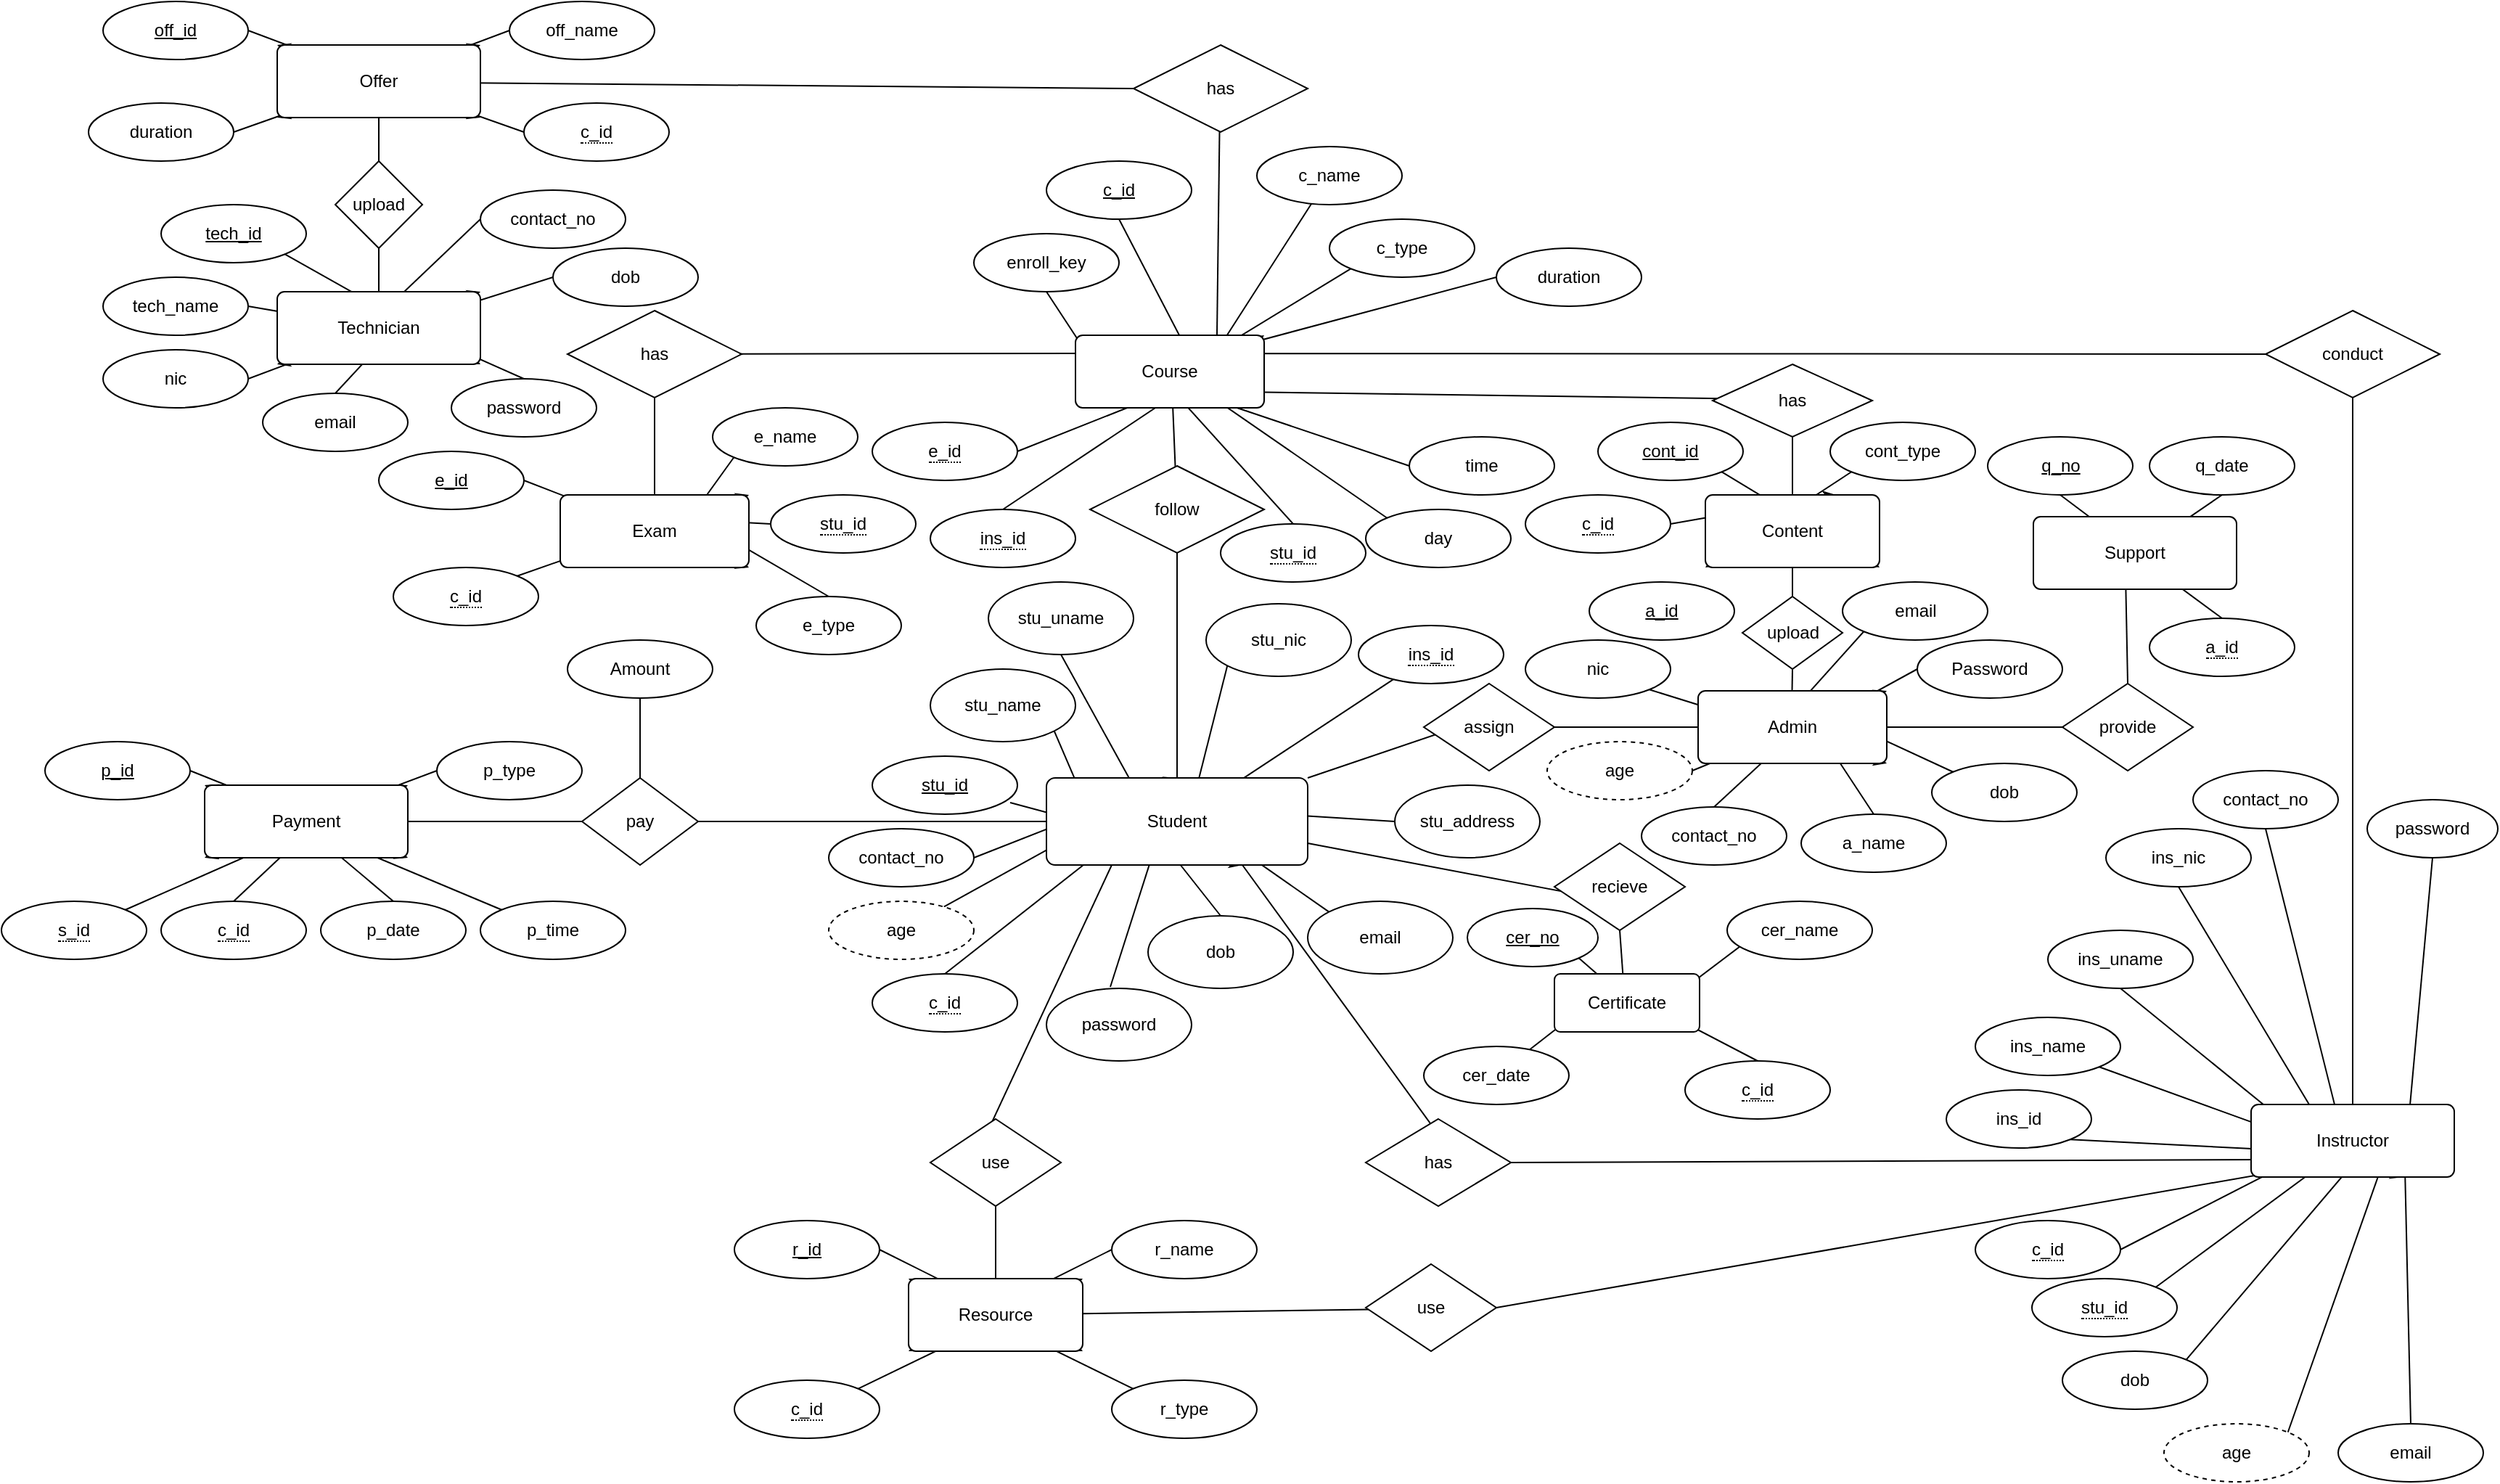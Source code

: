 <mxfile version="17.4.6" type="device" pages="2"><diagram id="CfIaKXA9S_jW4tJXnNAP" name="Page-1"><mxGraphModel dx="1899" dy="2059" grid="1" gridSize="10" guides="1" tooltips="1" connect="1" arrows="1" fold="1" page="1" pageScale="1" pageWidth="1169" pageHeight="1654" math="0" shadow="0"><root><mxCell id="0"/><mxCell id="1" parent="0"/><mxCell id="CqJbZ8li16Th4OMC9TUu-71" style="edgeStyle=none;rounded=0;orthogonalLoop=1;jettySize=auto;html=1;entryX=1;entryY=0.5;entryDx=0;entryDy=0;" edge="1" parent="1" source="CqJbZ8li16Th4OMC9TUu-31" target="CqJbZ8li16Th4OMC9TUu-69"><mxGeometry relative="1" as="geometry"/></mxCell><mxCell id="io3PWv8rEqqKywOy6b5S-3" style="edgeStyle=none;rounded=0;orthogonalLoop=1;jettySize=auto;html=1;exitX=0.5;exitY=0;exitDx=0;exitDy=0;entryX=0.5;entryY=0;entryDx=0;entryDy=0;" edge="1" parent="1" source="io3PWv8rEqqKywOy6b5S-2" target="CqJbZ8li16Th4OMC9TUu-141"><mxGeometry relative="1" as="geometry"/></mxCell><mxCell id="io3PWv8rEqqKywOy6b5S-87" style="edgeStyle=none;rounded=0;orthogonalLoop=1;jettySize=auto;html=1;exitX=0.5;exitY=0;exitDx=0;exitDy=0;entryX=0.25;entryY=0;entryDx=0;entryDy=0;" edge="1" parent="1" source="io3PWv8rEqqKywOy6b5S-81" target="io3PWv8rEqqKywOy6b5S-78"><mxGeometry relative="1" as="geometry"/></mxCell><mxCell id="io3PWv8rEqqKywOy6b5S-86" style="edgeStyle=none;rounded=0;orthogonalLoop=1;jettySize=auto;html=1;exitX=0.5;exitY=1;exitDx=0;exitDy=0;entryX=0.25;entryY=1;entryDx=0;entryDy=0;" edge="1" parent="1" source="io3PWv8rEqqKywOy6b5S-80" target="io3PWv8rEqqKywOy6b5S-78"><mxGeometry relative="1" as="geometry"/></mxCell><mxCell id="io3PWv8rEqqKywOy6b5S-85" style="edgeStyle=none;rounded=0;orthogonalLoop=1;jettySize=auto;html=1;exitX=0.5;exitY=1;exitDx=0;exitDy=0;entryX=0.75;entryY=1;entryDx=0;entryDy=0;" edge="1" parent="1" source="io3PWv8rEqqKywOy6b5S-79" target="io3PWv8rEqqKywOy6b5S-78"><mxGeometry relative="1" as="geometry"/></mxCell><mxCell id="io3PWv8rEqqKywOy6b5S-72" style="edgeStyle=none;rounded=0;orthogonalLoop=1;jettySize=auto;html=1;exitX=0;exitY=1;exitDx=0;exitDy=0;entryX=0.25;entryY=1;entryDx=0;entryDy=0;" edge="1" parent="1" source="io3PWv8rEqqKywOy6b5S-55" target="io3PWv8rEqqKywOy6b5S-52"><mxGeometry relative="1" as="geometry"/></mxCell><mxCell id="io3PWv8rEqqKywOy6b5S-71" style="edgeStyle=none;rounded=0;orthogonalLoop=1;jettySize=auto;html=1;exitX=0;exitY=0.5;exitDx=0;exitDy=0;entryX=0.25;entryY=1;entryDx=0;entryDy=0;" edge="1" parent="1" source="io3PWv8rEqqKywOy6b5S-57" target="io3PWv8rEqqKywOy6b5S-52"><mxGeometry relative="1" as="geometry"/></mxCell><mxCell id="io3PWv8rEqqKywOy6b5S-70" style="edgeStyle=none;rounded=0;orthogonalLoop=1;jettySize=auto;html=1;exitX=0;exitY=0;exitDx=0;exitDy=0;entryX=0.444;entryY=0.027;entryDx=0;entryDy=0;entryPerimeter=0;" edge="1" parent="1" source="io3PWv8rEqqKywOy6b5S-58" target="io3PWv8rEqqKywOy6b5S-52"><mxGeometry relative="1" as="geometry"><mxPoint x="900" y="130" as="targetPoint"/></mxGeometry></mxCell><mxCell id="io3PWv8rEqqKywOy6b5S-69" style="edgeStyle=none;rounded=0;orthogonalLoop=1;jettySize=auto;html=1;exitX=0.5;exitY=0;exitDx=0;exitDy=0;entryX=0.5;entryY=0;entryDx=0;entryDy=0;" edge="1" parent="1" source="io3PWv8rEqqKywOy6b5S-54" target="io3PWv8rEqqKywOy6b5S-52"><mxGeometry relative="1" as="geometry"/></mxCell><mxCell id="io3PWv8rEqqKywOy6b5S-68" style="edgeStyle=none;rounded=0;orthogonalLoop=1;jettySize=auto;html=1;exitX=0.5;exitY=0;exitDx=0;exitDy=0;entryX=0.75;entryY=0;entryDx=0;entryDy=0;" edge="1" parent="1" source="io3PWv8rEqqKywOy6b5S-59" target="io3PWv8rEqqKywOy6b5S-52"><mxGeometry relative="1" as="geometry"/></mxCell><mxCell id="io3PWv8rEqqKywOy6b5S-67" style="edgeStyle=none;rounded=0;orthogonalLoop=1;jettySize=auto;html=1;exitX=1;exitY=0.5;exitDx=0;exitDy=0;entryX=1;entryY=0;entryDx=0;entryDy=0;" edge="1" parent="1" source="io3PWv8rEqqKywOy6b5S-60" target="io3PWv8rEqqKywOy6b5S-52"><mxGeometry relative="1" as="geometry"/></mxCell><mxCell id="io3PWv8rEqqKywOy6b5S-66" style="edgeStyle=none;rounded=0;orthogonalLoop=1;jettySize=auto;html=1;exitX=1;exitY=1;exitDx=0;exitDy=0;entryX=1;entryY=1;entryDx=0;entryDy=0;" edge="1" parent="1" source="io3PWv8rEqqKywOy6b5S-56" target="io3PWv8rEqqKywOy6b5S-52"><mxGeometry relative="1" as="geometry"/></mxCell><mxCell id="CqJbZ8li16Th4OMC9TUu-70" style="edgeStyle=none;rounded=0;orthogonalLoop=1;jettySize=auto;html=1;exitX=1;exitY=0.5;exitDx=0;exitDy=0;entryX=1;entryY=0.5;entryDx=0;entryDy=0;" edge="1" parent="1" source="CqJbZ8li16Th4OMC9TUu-69" target="CqJbZ8li16Th4OMC9TUu-52"><mxGeometry relative="1" as="geometry"><mxPoint x="1500" y="450" as="targetPoint"/></mxGeometry></mxCell><mxCell id="io3PWv8rEqqKywOy6b5S-65" style="edgeStyle=none;rounded=0;orthogonalLoop=1;jettySize=auto;html=1;exitX=1;exitY=0.5;exitDx=0;exitDy=0;entryX=1;entryY=0.5;entryDx=0;entryDy=0;" edge="1" parent="1" source="io3PWv8rEqqKywOy6b5S-64" target="io3PWv8rEqqKywOy6b5S-52"><mxGeometry relative="1" as="geometry"/></mxCell><mxCell id="io3PWv8rEqqKywOy6b5S-40" style="edgeStyle=none;rounded=0;orthogonalLoop=1;jettySize=auto;html=1;exitX=0;exitY=1;exitDx=0;exitDy=0;entryX=0;entryY=1;entryDx=0;entryDy=0;" edge="1" parent="1" source="io3PWv8rEqqKywOy6b5S-35" target="io3PWv8rEqqKywOy6b5S-34"><mxGeometry relative="1" as="geometry"/></mxCell><mxCell id="io3PWv8rEqqKywOy6b5S-39" style="edgeStyle=none;rounded=0;orthogonalLoop=1;jettySize=auto;html=1;exitX=1;exitY=0.5;exitDx=0;exitDy=0;entryX=0.75;entryY=0;entryDx=0;entryDy=0;" edge="1" parent="1" source="io3PWv8rEqqKywOy6b5S-37" target="io3PWv8rEqqKywOy6b5S-34"><mxGeometry relative="1" as="geometry"/></mxCell><mxCell id="io3PWv8rEqqKywOy6b5S-33" style="edgeStyle=none;rounded=0;orthogonalLoop=1;jettySize=auto;html=1;exitX=1;exitY=1;exitDx=0;exitDy=0;entryX=1;entryY=1;entryDx=0;entryDy=0;" edge="1" parent="1" source="io3PWv8rEqqKywOy6b5S-36" target="io3PWv8rEqqKywOy6b5S-34"><mxGeometry relative="1" as="geometry"/></mxCell><mxCell id="io3PWv8rEqqKywOy6b5S-26" style="edgeStyle=none;rounded=0;orthogonalLoop=1;jettySize=auto;html=1;entryX=0;entryY=0.25;entryDx=0;entryDy=0;" edge="1" parent="1" source="io3PWv8rEqqKywOy6b5S-25" target="CqJbZ8li16Th4OMC9TUu-103"><mxGeometry relative="1" as="geometry"/></mxCell><mxCell id="io3PWv8rEqqKywOy6b5S-15" style="edgeStyle=none;rounded=0;orthogonalLoop=1;jettySize=auto;html=1;exitX=1;exitY=1;exitDx=0;exitDy=0;entryX=1;entryY=1;entryDx=0;entryDy=0;" edge="1" parent="1" source="io3PWv8rEqqKywOy6b5S-7" target="io3PWv8rEqqKywOy6b5S-6"><mxGeometry relative="1" as="geometry"/></mxCell><mxCell id="io3PWv8rEqqKywOy6b5S-16" style="edgeStyle=none;rounded=0;orthogonalLoop=1;jettySize=auto;html=1;exitX=1;exitY=0.5;exitDx=0;exitDy=0;entryX=1;entryY=0.75;entryDx=0;entryDy=0;" edge="1" parent="1" source="io3PWv8rEqqKywOy6b5S-8" target="io3PWv8rEqqKywOy6b5S-6"><mxGeometry relative="1" as="geometry"/></mxCell><mxCell id="io3PWv8rEqqKywOy6b5S-17" style="edgeStyle=none;rounded=0;orthogonalLoop=1;jettySize=auto;html=1;exitX=1;exitY=0.5;exitDx=0;exitDy=0;entryX=1;entryY=0;entryDx=0;entryDy=0;" edge="1" parent="1" source="io3PWv8rEqqKywOy6b5S-9" target="io3PWv8rEqqKywOy6b5S-6"><mxGeometry relative="1" as="geometry"/></mxCell><mxCell id="io3PWv8rEqqKywOy6b5S-18" style="edgeStyle=none;rounded=0;orthogonalLoop=1;jettySize=auto;html=1;exitX=0.5;exitY=0;exitDx=0;exitDy=0;entryX=0.75;entryY=0;entryDx=0;entryDy=0;" edge="1" parent="1" source="io3PWv8rEqqKywOy6b5S-10" target="io3PWv8rEqqKywOy6b5S-6"><mxGeometry relative="1" as="geometry"/></mxCell><mxCell id="io3PWv8rEqqKywOy6b5S-19" style="edgeStyle=none;rounded=0;orthogonalLoop=1;jettySize=auto;html=1;exitX=0.5;exitY=0;exitDx=0;exitDy=0;entryX=0.25;entryY=0;entryDx=0;entryDy=0;" edge="1" parent="1" source="io3PWv8rEqqKywOy6b5S-11" target="io3PWv8rEqqKywOy6b5S-6"><mxGeometry relative="1" as="geometry"/></mxCell><mxCell id="io3PWv8rEqqKywOy6b5S-20" style="edgeStyle=none;rounded=0;orthogonalLoop=1;jettySize=auto;html=1;exitX=0;exitY=0.5;exitDx=0;exitDy=0;entryX=0;entryY=1;entryDx=0;entryDy=0;" edge="1" parent="1" source="io3PWv8rEqqKywOy6b5S-12" target="io3PWv8rEqqKywOy6b5S-6"><mxGeometry relative="1" as="geometry"/></mxCell><mxCell id="io3PWv8rEqqKywOy6b5S-21" style="edgeStyle=none;rounded=0;orthogonalLoop=1;jettySize=auto;html=1;exitX=0;exitY=0.5;exitDx=0;exitDy=0;entryX=0.25;entryY=1;entryDx=0;entryDy=0;" edge="1" parent="1" source="io3PWv8rEqqKywOy6b5S-13" target="io3PWv8rEqqKywOy6b5S-6"><mxGeometry relative="1" as="geometry"/></mxCell><mxCell id="CqJbZ8li16Th4OMC9TUu-138" style="edgeStyle=none;rounded=0;orthogonalLoop=1;jettySize=auto;html=1;exitX=0;exitY=0.5;exitDx=0;exitDy=0;entryX=0;entryY=1;entryDx=0;entryDy=0;" edge="1" parent="1" source="CqJbZ8li16Th4OMC9TUu-143" target="CqJbZ8li16Th4OMC9TUu-141"><mxGeometry relative="1" as="geometry"/></mxCell><mxCell id="CqJbZ8li16Th4OMC9TUu-137" style="edgeStyle=none;rounded=0;orthogonalLoop=1;jettySize=auto;html=1;exitX=1;exitY=0.5;exitDx=0;exitDy=0;entryX=1;entryY=1;entryDx=0;entryDy=0;" edge="1" parent="1" source="CqJbZ8li16Th4OMC9TUu-142" target="CqJbZ8li16Th4OMC9TUu-141"><mxGeometry relative="1" as="geometry"/></mxCell><mxCell id="CqJbZ8li16Th4OMC9TUu-140" style="edgeStyle=none;rounded=0;orthogonalLoop=1;jettySize=auto;html=1;exitX=0;exitY=0.5;exitDx=0;exitDy=0;entryX=0;entryY=0;entryDx=0;entryDy=0;" edge="1" parent="1" source="CqJbZ8li16Th4OMC9TUu-145" target="CqJbZ8li16Th4OMC9TUu-141"><mxGeometry relative="1" as="geometry"/></mxCell><mxCell id="CqJbZ8li16Th4OMC9TUu-139" style="rounded=0;orthogonalLoop=1;jettySize=auto;html=1;exitX=1;exitY=0.5;exitDx=0;exitDy=0;entryX=1;entryY=0;entryDx=0;entryDy=0;" edge="1" parent="1" source="CqJbZ8li16Th4OMC9TUu-144" target="CqJbZ8li16Th4OMC9TUu-141"><mxGeometry relative="1" as="geometry"/></mxCell><mxCell id="CqJbZ8li16Th4OMC9TUu-126" style="edgeStyle=none;rounded=0;orthogonalLoop=1;jettySize=auto;html=1;exitX=0;exitY=1;exitDx=0;exitDy=0;" edge="1" parent="1" source="CqJbZ8li16Th4OMC9TUu-129"><mxGeometry relative="1" as="geometry"><mxPoint x="120" y="50" as="targetPoint"/></mxGeometry></mxCell><mxCell id="CqJbZ8li16Th4OMC9TUu-122" style="edgeStyle=none;rounded=0;orthogonalLoop=1;jettySize=auto;html=1;exitX=0;exitY=0.5;exitDx=0;exitDy=0;entryX=0;entryY=0.25;entryDx=0;entryDy=0;" edge="1" parent="1" source="CqJbZ8li16Th4OMC9TUu-132" target="CqJbZ8li16Th4OMC9TUu-127"><mxGeometry relative="1" as="geometry"/></mxCell><mxCell id="CqJbZ8li16Th4OMC9TUu-123" style="edgeStyle=none;rounded=0;orthogonalLoop=1;jettySize=auto;html=1;exitX=0.5;exitY=0;exitDx=0;exitDy=0;entryX=0.5;entryY=0;entryDx=0;entryDy=0;" edge="1" parent="1" source="CqJbZ8li16Th4OMC9TUu-130" target="CqJbZ8li16Th4OMC9TUu-127"><mxGeometry relative="1" as="geometry"/></mxCell><mxCell id="CqJbZ8li16Th4OMC9TUu-125" style="rounded=0;orthogonalLoop=1;jettySize=auto;html=1;exitX=1;exitY=0.5;exitDx=0;exitDy=0;entryX=1;entryY=1;entryDx=0;entryDy=0;" edge="1" parent="1" source="CqJbZ8li16Th4OMC9TUu-128" target="CqJbZ8li16Th4OMC9TUu-127"><mxGeometry relative="1" as="geometry"/></mxCell><mxCell id="CqJbZ8li16Th4OMC9TUu-124" style="edgeStyle=none;rounded=0;orthogonalLoop=1;jettySize=auto;html=1;exitX=1;exitY=0;exitDx=0;exitDy=0;entryX=1;entryY=0;entryDx=0;entryDy=0;" edge="1" parent="1" source="CqJbZ8li16Th4OMC9TUu-131" target="CqJbZ8li16Th4OMC9TUu-127"><mxGeometry relative="1" as="geometry"/></mxCell><mxCell id="CqJbZ8li16Th4OMC9TUu-116" style="edgeStyle=none;rounded=0;orthogonalLoop=1;jettySize=auto;html=1;exitX=0;exitY=1;exitDx=0;exitDy=0;entryX=0.25;entryY=1;entryDx=0;entryDy=0;" edge="1" parent="1" source="CqJbZ8li16Th4OMC9TUu-109" target="CqJbZ8li16Th4OMC9TUu-103"><mxGeometry relative="1" as="geometry"/></mxCell><mxCell id="CqJbZ8li16Th4OMC9TUu-98" style="edgeStyle=none;rounded=0;orthogonalLoop=1;jettySize=auto;html=1;exitX=0.5;exitY=0;exitDx=0;exitDy=0;entryX=1;entryY=0;entryDx=0;entryDy=0;" edge="1" parent="1" source="CqJbZ8li16Th4OMC9TUu-112" target="CqJbZ8li16Th4OMC9TUu-103"><mxGeometry relative="1" as="geometry"/></mxCell><mxCell id="CqJbZ8li16Th4OMC9TUu-97" style="edgeStyle=none;rounded=0;orthogonalLoop=1;jettySize=auto;html=1;exitX=0.5;exitY=0;exitDx=0;exitDy=0;entryX=0.25;entryY=0;entryDx=0;entryDy=0;" edge="1" parent="1" source="CqJbZ8li16Th4OMC9TUu-113" target="CqJbZ8li16Th4OMC9TUu-103"><mxGeometry relative="1" as="geometry"><mxPoint x="410" y="-110" as="targetPoint"/></mxGeometry></mxCell><mxCell id="CqJbZ8li16Th4OMC9TUu-95" style="edgeStyle=none;rounded=0;orthogonalLoop=1;jettySize=auto;html=1;exitX=0;exitY=0.5;exitDx=0;exitDy=0;entryX=0;entryY=0.25;entryDx=0;entryDy=0;" edge="1" parent="1" source="CqJbZ8li16Th4OMC9TUu-106" target="CqJbZ8li16Th4OMC9TUu-103"><mxGeometry relative="1" as="geometry"/></mxCell><mxCell id="CqJbZ8li16Th4OMC9TUu-94" style="edgeStyle=none;rounded=0;orthogonalLoop=1;jettySize=auto;html=1;exitX=0;exitY=0.5;exitDx=0;exitDy=0;entryX=0;entryY=0.75;entryDx=0;entryDy=0;" edge="1" parent="1" source="CqJbZ8li16Th4OMC9TUu-104" target="CqJbZ8li16Th4OMC9TUu-103"><mxGeometry relative="1" as="geometry"><mxPoint x="410" y="-60" as="targetPoint"/></mxGeometry></mxCell><mxCell id="CqJbZ8li16Th4OMC9TUu-102" style="edgeStyle=none;rounded=0;orthogonalLoop=1;jettySize=auto;html=1;entryX=0.56;entryY=0.984;entryDx=0;entryDy=0;entryPerimeter=0;" edge="1" parent="1" source="CqJbZ8li16Th4OMC9TUu-108" target="CqJbZ8li16Th4OMC9TUu-103"><mxGeometry relative="1" as="geometry"><mxPoint x="540" y="-60" as="targetPoint"/></mxGeometry></mxCell><mxCell id="CqJbZ8li16Th4OMC9TUu-101" style="rounded=0;orthogonalLoop=1;jettySize=auto;html=1;exitX=0.5;exitY=1;exitDx=0;exitDy=0;entryX=0.75;entryY=1;entryDx=0;entryDy=0;" edge="1" parent="1" source="CqJbZ8li16Th4OMC9TUu-105" target="CqJbZ8li16Th4OMC9TUu-103"><mxGeometry relative="1" as="geometry"/></mxCell><mxCell id="CqJbZ8li16Th4OMC9TUu-100" style="edgeStyle=none;rounded=0;orthogonalLoop=1;jettySize=auto;html=1;exitX=0.5;exitY=1;exitDx=0;exitDy=0;entryX=0.25;entryY=1;entryDx=0;entryDy=0;" edge="1" parent="1" source="CqJbZ8li16Th4OMC9TUu-110" target="CqJbZ8li16Th4OMC9TUu-103"><mxGeometry relative="1" as="geometry"><mxPoint x="530" y="-70" as="targetPoint"/></mxGeometry></mxCell><mxCell id="CqJbZ8li16Th4OMC9TUu-89" style="edgeStyle=none;rounded=0;orthogonalLoop=1;jettySize=auto;html=1;exitX=1;exitY=1;exitDx=0;exitDy=0;entryX=0.75;entryY=1;entryDx=0;entryDy=0;" edge="1" parent="1" source="CqJbZ8li16Th4OMC9TUu-84" target="CqJbZ8li16Th4OMC9TUu-82"><mxGeometry relative="1" as="geometry"/></mxCell><mxCell id="CqJbZ8li16Th4OMC9TUu-88" style="rounded=0;orthogonalLoop=1;jettySize=auto;html=1;exitX=0.5;exitY=0;exitDx=0;exitDy=0;entryX=0.5;entryY=1;entryDx=0;entryDy=0;" edge="1" parent="1" source="CqJbZ8li16Th4OMC9TUu-83" target="CqJbZ8li16Th4OMC9TUu-82"><mxGeometry relative="1" as="geometry"/></mxCell><mxCell id="CqJbZ8li16Th4OMC9TUu-81" style="rounded=0;orthogonalLoop=1;jettySize=auto;html=1;entryX=0.5;entryY=0;entryDx=0;entryDy=0;" edge="1" parent="1" source="CqJbZ8li16Th4OMC9TUu-85" target="CqJbZ8li16Th4OMC9TUu-82"><mxGeometry relative="1" as="geometry"/></mxCell><mxCell id="CqJbZ8li16Th4OMC9TUu-78" style="edgeStyle=none;rounded=0;orthogonalLoop=1;jettySize=auto;html=1;exitX=0.5;exitY=0;exitDx=0;exitDy=0;entryX=0.25;entryY=0;entryDx=0;entryDy=0;" edge="1" parent="1" source="CqJbZ8li16Th4OMC9TUu-86" target="CqJbZ8li16Th4OMC9TUu-82"><mxGeometry relative="1" as="geometry"/></mxCell><mxCell id="CqJbZ8li16Th4OMC9TUu-66" style="edgeStyle=none;rounded=0;orthogonalLoop=1;jettySize=auto;html=1;exitX=1;exitY=1;exitDx=0;exitDy=0;entryX=1;entryY=0.75;entryDx=0;entryDy=0;" edge="1" parent="1" source="CqJbZ8li16Th4OMC9TUu-53" target="CqJbZ8li16Th4OMC9TUu-52"><mxGeometry relative="1" as="geometry"/></mxCell><mxCell id="CqJbZ8li16Th4OMC9TUu-47" style="edgeStyle=none;rounded=0;orthogonalLoop=1;jettySize=auto;html=1;exitX=0.5;exitY=1;exitDx=0;exitDy=0;entryX=0.75;entryY=1;entryDx=0;entryDy=0;" edge="1" parent="1" source="CqJbZ8li16Th4OMC9TUu-57" target="CqJbZ8li16Th4OMC9TUu-52"><mxGeometry relative="1" as="geometry"/></mxCell><mxCell id="fTf8KR_nR-GNF9vMWh4P-38" style="edgeStyle=none;rounded=0;orthogonalLoop=1;jettySize=auto;html=1;entryX=0.25;entryY=1;entryDx=0;entryDy=0;" parent="1" source="fTf8KR_nR-GNF9vMWh4P-37" target="fTf8KR_nR-GNF9vMWh4P-12" edge="1"><mxGeometry relative="1" as="geometry"/></mxCell><mxCell id="fTf8KR_nR-GNF9vMWh4P-37" value="&lt;span style=&quot;border-bottom: 1px dotted&quot;&gt;ins_id&lt;/span&gt;" style="ellipse;whiteSpace=wrap;html=1;align=center;" parent="1" vertex="1"><mxGeometry x="605" y="90" width="100" height="40" as="geometry"/></mxCell><mxCell id="fTf8KR_nR-GNF9vMWh4P-22" style="edgeStyle=none;rounded=0;orthogonalLoop=1;jettySize=auto;html=1;exitX=0;exitY=1;exitDx=0;exitDy=0;entryX=0.5;entryY=1;entryDx=0;entryDy=0;" parent="1" source="fTf8KR_nR-GNF9vMWh4P-5" target="fTf8KR_nR-GNF9vMWh4P-12" edge="1"><mxGeometry relative="1" as="geometry"/></mxCell><mxCell id="fTf8KR_nR-GNF9vMWh4P-21" style="edgeStyle=none;rounded=0;orthogonalLoop=1;jettySize=auto;html=1;exitX=0.5;exitY=1;exitDx=0;exitDy=0;entryX=0.5;entryY=1;entryDx=0;entryDy=0;" parent="1" source="fTf8KR_nR-GNF9vMWh4P-3" target="fTf8KR_nR-GNF9vMWh4P-12" edge="1"><mxGeometry relative="1" as="geometry"/></mxCell><mxCell id="fTf8KR_nR-GNF9vMWh4P-32" style="rounded=0;orthogonalLoop=1;jettySize=auto;html=1;exitX=0;exitY=0;exitDx=0;exitDy=0;entryX=0.356;entryY=0.017;entryDx=0;entryDy=0;entryPerimeter=0;" parent="1" source="fTf8KR_nR-GNF9vMWh4P-6" target="fTf8KR_nR-GNF9vMWh4P-12" edge="1"><mxGeometry relative="1" as="geometry"><mxPoint x="160" y="300" as="sourcePoint"/><mxPoint x="240.02" y="240.02" as="targetPoint"/></mxGeometry></mxCell><mxCell id="fTf8KR_nR-GNF9vMWh4P-33" style="rounded=0;orthogonalLoop=1;jettySize=auto;html=1;exitX=0;exitY=0.5;exitDx=0;exitDy=0;entryX=0;entryY=0.25;entryDx=0;entryDy=0;" parent="1" source="fTf8KR_nR-GNF9vMWh4P-9" target="fTf8KR_nR-GNF9vMWh4P-12" edge="1"><mxGeometry relative="1" as="geometry"><mxPoint x="170" y="310" as="sourcePoint"/><mxPoint x="250.02" y="250.02" as="targetPoint"/></mxGeometry></mxCell><mxCell id="fTf8KR_nR-GNF9vMWh4P-26" style="rounded=0;orthogonalLoop=1;jettySize=auto;html=1;entryX=0.5;entryY=0;entryDx=0;entryDy=0;exitX=1;exitY=0.5;exitDx=0;exitDy=0;" parent="1" source="fTf8KR_nR-GNF9vMWh4P-16" target="fTf8KR_nR-GNF9vMWh4P-12" edge="1"><mxGeometry relative="1" as="geometry"><mxPoint x="280" y="260" as="sourcePoint"/><mxPoint x="210" y="170" as="targetPoint"/><Array as="points"/></mxGeometry></mxCell><mxCell id="fTf8KR_nR-GNF9vMWh4P-28" style="rounded=0;orthogonalLoop=1;jettySize=auto;html=1;entryX=0.5;entryY=0;entryDx=0;entryDy=0;" parent="1" source="fTf8KR_nR-GNF9vMWh4P-13" target="fTf8KR_nR-GNF9vMWh4P-12" edge="1"><mxGeometry relative="1" as="geometry"><mxPoint x="240" y="110" as="sourcePoint"/><mxPoint x="220" y="180" as="targetPoint"/></mxGeometry></mxCell><mxCell id="fTf8KR_nR-GNF9vMWh4P-29" style="rounded=0;orthogonalLoop=1;jettySize=auto;html=1;exitX=0.5;exitY=0;exitDx=0;exitDy=0;entryX=0.389;entryY=0.417;entryDx=0;entryDy=0;entryPerimeter=0;" parent="1" source="fTf8KR_nR-GNF9vMWh4P-14" target="fTf8KR_nR-GNF9vMWh4P-12" edge="1"><mxGeometry relative="1" as="geometry"><mxPoint x="240" y="180" as="sourcePoint"/><mxPoint x="220" y="250" as="targetPoint"/></mxGeometry></mxCell><mxCell id="fTf8KR_nR-GNF9vMWh4P-19" style="rounded=0;orthogonalLoop=1;jettySize=auto;html=1;exitX=1;exitY=1;exitDx=0;exitDy=0;entryX=0.25;entryY=1;entryDx=0;entryDy=0;" parent="1" source="fTf8KR_nR-GNF9vMWh4P-2" edge="1" target="fTf8KR_nR-GNF9vMWh4P-12"><mxGeometry relative="1" as="geometry"><mxPoint x="170" y="200" as="targetPoint"/></mxGeometry></mxCell><mxCell id="fTf8KR_nR-GNF9vMWh4P-31" style="rounded=0;orthogonalLoop=1;jettySize=auto;html=1;exitX=0.5;exitY=0;exitDx=0;exitDy=0;entryX=0.25;entryY=0;entryDx=0;entryDy=0;" parent="1" source="fTf8KR_nR-GNF9vMWh4P-8" edge="1" target="fTf8KR_nR-GNF9vMWh4P-12"><mxGeometry relative="1" as="geometry"><mxPoint x="150" y="290" as="sourcePoint"/><mxPoint x="230.02" y="230.02" as="targetPoint"/></mxGeometry></mxCell><mxCell id="fTf8KR_nR-GNF9vMWh4P-30" style="rounded=0;orthogonalLoop=1;jettySize=auto;html=1;exitX=0.44;exitY=-0.02;exitDx=0;exitDy=0;entryX=0.5;entryY=0;entryDx=0;entryDy=0;exitPerimeter=0;" parent="1" source="fTf8KR_nR-GNF9vMWh4P-7" edge="1" target="fTf8KR_nR-GNF9vMWh4P-12"><mxGeometry relative="1" as="geometry"><mxPoint x="140" y="280" as="sourcePoint"/><mxPoint x="220.02" y="220.02" as="targetPoint"/></mxGeometry></mxCell><mxCell id="fTf8KR_nR-GNF9vMWh4P-25" style="rounded=0;orthogonalLoop=1;jettySize=auto;html=1;exitX=0.95;exitY=0.8;exitDx=0;exitDy=0;exitPerimeter=0;entryX=0.75;entryY=1;entryDx=0;entryDy=0;" parent="1" source="fTf8KR_nR-GNF9vMWh4P-11" edge="1" target="fTf8KR_nR-GNF9vMWh4P-12"><mxGeometry relative="1" as="geometry"><mxPoint x="210" y="150" as="sourcePoint"/><mxPoint x="190" y="220" as="targetPoint"/></mxGeometry></mxCell><mxCell id="fTf8KR_nR-GNF9vMWh4P-2" value="stu_name" style="ellipse;whiteSpace=wrap;html=1;" parent="1" vertex="1"><mxGeometry x="310" y="120" width="100" height="50" as="geometry"/></mxCell><mxCell id="fTf8KR_nR-GNF9vMWh4P-3" value="stu_uname" style="ellipse;whiteSpace=wrap;html=1;" parent="1" vertex="1"><mxGeometry x="350" y="60" width="100" height="50" as="geometry"/></mxCell><mxCell id="fTf8KR_nR-GNF9vMWh4P-5" value="stu_nic" style="ellipse;whiteSpace=wrap;html=1;" parent="1" vertex="1"><mxGeometry x="500" y="75" width="100" height="50" as="geometry"/></mxCell><mxCell id="fTf8KR_nR-GNF9vMWh4P-6" value="email" style="ellipse;whiteSpace=wrap;html=1;" parent="1" vertex="1"><mxGeometry x="570" y="280" width="100" height="50" as="geometry"/></mxCell><mxCell id="fTf8KR_nR-GNF9vMWh4P-7" value="password" style="ellipse;whiteSpace=wrap;html=1;" parent="1" vertex="1"><mxGeometry x="390" y="340" width="100" height="50" as="geometry"/></mxCell><mxCell id="fTf8KR_nR-GNF9vMWh4P-8" value="dob" style="ellipse;whiteSpace=wrap;html=1;" parent="1" vertex="1"><mxGeometry x="460" y="290" width="100" height="50" as="geometry"/></mxCell><mxCell id="fTf8KR_nR-GNF9vMWh4P-9" value="stu_address" style="ellipse;whiteSpace=wrap;html=1;" parent="1" vertex="1"><mxGeometry x="630" y="200" width="100" height="50" as="geometry"/></mxCell><mxCell id="fTf8KR_nR-GNF9vMWh4P-11" value="stu_id" style="ellipse;whiteSpace=wrap;html=1;align=center;fontStyle=4;" parent="1" vertex="1"><mxGeometry x="270" y="180" width="100" height="40" as="geometry"/></mxCell><mxCell id="CqJbZ8li16Th4OMC9TUu-1" style="rounded=0;orthogonalLoop=1;jettySize=auto;html=1;exitX=0;exitY=0.5;exitDx=0;exitDy=0;entryX=0;entryY=0.5;entryDx=0;entryDy=0;" edge="1" parent="1" source="fTf8KR_nR-GNF9vMWh4P-12" target="CqJbZ8li16Th4OMC9TUu-2"><mxGeometry relative="1" as="geometry"><mxPoint x="150" y="225" as="targetPoint"/></mxGeometry></mxCell><mxCell id="CqJbZ8li16Th4OMC9TUu-25" style="rounded=0;orthogonalLoop=1;jettySize=auto;html=1;exitX=0.25;exitY=1;exitDx=0;exitDy=0;entryX=0;entryY=1;entryDx=0;entryDy=0;" edge="1" parent="1" source="fTf8KR_nR-GNF9vMWh4P-12" target="CqJbZ8li16Th4OMC9TUu-22"><mxGeometry relative="1" as="geometry"/></mxCell><mxCell id="CqJbZ8li16Th4OMC9TUu-38" style="edgeStyle=none;rounded=0;orthogonalLoop=1;jettySize=auto;html=1;exitX=0.75;exitY=1;exitDx=0;exitDy=0;entryX=1;entryY=1;entryDx=0;entryDy=0;" edge="1" parent="1" source="fTf8KR_nR-GNF9vMWh4P-12" target="CqJbZ8li16Th4OMC9TUu-39"><mxGeometry relative="1" as="geometry"><mxPoint x="660" y="430" as="targetPoint"/></mxGeometry></mxCell><mxCell id="CqJbZ8li16Th4OMC9TUu-74" style="edgeStyle=none;rounded=0;orthogonalLoop=1;jettySize=auto;html=1;exitX=1;exitY=0.75;exitDx=0;exitDy=0;entryX=1;entryY=1;entryDx=0;entryDy=0;" edge="1" parent="1" source="fTf8KR_nR-GNF9vMWh4P-12" target="CqJbZ8li16Th4OMC9TUu-76"><mxGeometry relative="1" as="geometry"><mxPoint x="740" y="270" as="targetPoint"/></mxGeometry></mxCell><mxCell id="CqJbZ8li16Th4OMC9TUu-90" style="edgeStyle=none;rounded=0;orthogonalLoop=1;jettySize=auto;html=1;entryX=0.5;entryY=0;entryDx=0;entryDy=0;" edge="1" parent="1" source="fTf8KR_nR-GNF9vMWh4P-12" target="CqJbZ8li16Th4OMC9TUu-91"><mxGeometry relative="1" as="geometry"><mxPoint x="480" y="40" as="targetPoint"/></mxGeometry></mxCell><mxCell id="io3PWv8rEqqKywOy6b5S-63" style="edgeStyle=none;rounded=0;orthogonalLoop=1;jettySize=auto;html=1;exitX=1;exitY=0;exitDx=0;exitDy=0;entryX=1;entryY=0;entryDx=0;entryDy=0;" edge="1" parent="1" source="fTf8KR_nR-GNF9vMWh4P-12" target="io3PWv8rEqqKywOy6b5S-64"><mxGeometry relative="1" as="geometry"><mxPoint x="670" y="170" as="targetPoint"/></mxGeometry></mxCell><mxCell id="fTf8KR_nR-GNF9vMWh4P-12" value="Student" style="rounded=1;arcSize=10;whiteSpace=wrap;html=1;align=center;" parent="1" vertex="1"><mxGeometry x="390" y="195" width="180" height="60" as="geometry"/></mxCell><mxCell id="fTf8KR_nR-GNF9vMWh4P-13" value="age" style="ellipse;whiteSpace=wrap;html=1;align=center;dashed=1;" parent="1" vertex="1"><mxGeometry x="240" y="280" width="100" height="40" as="geometry"/></mxCell><mxCell id="fTf8KR_nR-GNF9vMWh4P-14" value="&lt;span style=&quot;border-bottom: 1px dotted&quot;&gt;c_id&lt;/span&gt;" style="ellipse;whiteSpace=wrap;html=1;align=center;" parent="1" vertex="1"><mxGeometry x="270" y="330" width="100" height="40" as="geometry"/></mxCell><mxCell id="fTf8KR_nR-GNF9vMWh4P-16" value="contact_no" style="ellipse;whiteSpace=wrap;html=1;align=center;" parent="1" vertex="1"><mxGeometry x="240" y="230" width="100" height="40" as="geometry"/></mxCell><mxCell id="fTf8KR_nR-GNF9vMWh4P-35" style="edgeStyle=none;rounded=0;orthogonalLoop=1;jettySize=auto;html=1;entryX=0.5;entryY=0;entryDx=0;entryDy=0;" parent="1" source="fTf8KR_nR-GNF9vMWh4P-12" target="fTf8KR_nR-GNF9vMWh4P-12" edge="1"><mxGeometry relative="1" as="geometry"/></mxCell><mxCell id="CqJbZ8li16Th4OMC9TUu-3" style="rounded=0;orthogonalLoop=1;jettySize=auto;html=1;entryX=0;entryY=0.5;entryDx=0;entryDy=0;" edge="1" parent="1" source="CqJbZ8li16Th4OMC9TUu-2" target="CqJbZ8li16Th4OMC9TUu-10"><mxGeometry relative="1" as="geometry"><mxPoint x="-50" y="225" as="targetPoint"/></mxGeometry></mxCell><mxCell id="CqJbZ8li16Th4OMC9TUu-18" style="rounded=0;orthogonalLoop=1;jettySize=auto;html=1;exitX=0.5;exitY=0;exitDx=0;exitDy=0;entryX=0.5;entryY=0;entryDx=0;entryDy=0;" edge="1" parent="1" source="CqJbZ8li16Th4OMC9TUu-2" target="CqJbZ8li16Th4OMC9TUu-19"><mxGeometry relative="1" as="geometry"><mxPoint x="110" y="140" as="targetPoint"/></mxGeometry></mxCell><mxCell id="CqJbZ8li16Th4OMC9TUu-2" value="pay" style="shape=rhombus;perimeter=rhombusPerimeter;whiteSpace=wrap;html=1;align=center;" vertex="1" parent="1"><mxGeometry x="70" y="195" width="80" height="60" as="geometry"/></mxCell><mxCell id="CqJbZ8li16Th4OMC9TUu-17" value="" style="group" vertex="1" connectable="0" parent="1"><mxGeometry x="-330" y="170" width="430" height="150" as="geometry"/></mxCell><mxCell id="CqJbZ8li16Th4OMC9TUu-7" style="rounded=0;orthogonalLoop=1;jettySize=auto;html=1;exitX=1;exitY=0.5;exitDx=0;exitDy=0;entryX=1;entryY=1;entryDx=0;entryDy=0;" edge="1" parent="CqJbZ8li16Th4OMC9TUu-17" source="CqJbZ8li16Th4OMC9TUu-11" target="CqJbZ8li16Th4OMC9TUu-10"><mxGeometry relative="1" as="geometry"/></mxCell><mxCell id="CqJbZ8li16Th4OMC9TUu-4" style="edgeStyle=none;rounded=0;orthogonalLoop=1;jettySize=auto;html=1;exitX=0;exitY=0;exitDx=0;exitDy=0;entryX=0;entryY=0;entryDx=0;entryDy=0;" edge="1" parent="CqJbZ8li16Th4OMC9TUu-17" source="CqJbZ8li16Th4OMC9TUu-14" target="CqJbZ8li16Th4OMC9TUu-10"><mxGeometry relative="1" as="geometry"/></mxCell><mxCell id="CqJbZ8li16Th4OMC9TUu-6" style="edgeStyle=none;rounded=0;orthogonalLoop=1;jettySize=auto;html=1;exitX=0.5;exitY=0;exitDx=0;exitDy=0;entryX=0.25;entryY=0;entryDx=0;entryDy=0;" edge="1" parent="CqJbZ8li16Th4OMC9TUu-17" source="CqJbZ8li16Th4OMC9TUu-13" target="CqJbZ8li16Th4OMC9TUu-10"><mxGeometry relative="1" as="geometry"/></mxCell><mxCell id="CqJbZ8li16Th4OMC9TUu-5" style="edgeStyle=none;rounded=0;orthogonalLoop=1;jettySize=auto;html=1;exitX=0.5;exitY=0;exitDx=0;exitDy=0;entryX=0.75;entryY=0;entryDx=0;entryDy=0;" edge="1" parent="CqJbZ8li16Th4OMC9TUu-17" source="CqJbZ8li16Th4OMC9TUu-16" target="CqJbZ8li16Th4OMC9TUu-10"><mxGeometry relative="1" as="geometry"><mxPoint x="250" y="20" as="targetPoint"/></mxGeometry></mxCell><mxCell id="CqJbZ8li16Th4OMC9TUu-9" style="edgeStyle=none;rounded=0;orthogonalLoop=1;jettySize=auto;html=1;exitX=1;exitY=0;exitDx=0;exitDy=0;entryX=1;entryY=0;entryDx=0;entryDy=0;" edge="1" parent="CqJbZ8li16Th4OMC9TUu-17" source="CqJbZ8li16Th4OMC9TUu-15" target="CqJbZ8li16Th4OMC9TUu-10"><mxGeometry relative="1" as="geometry"/></mxCell><mxCell id="CqJbZ8li16Th4OMC9TUu-8" style="edgeStyle=none;rounded=0;orthogonalLoop=1;jettySize=auto;html=1;exitX=0;exitY=0.5;exitDx=0;exitDy=0;entryX=0;entryY=1;entryDx=0;entryDy=0;" edge="1" parent="CqJbZ8li16Th4OMC9TUu-17" source="CqJbZ8li16Th4OMC9TUu-12" target="CqJbZ8li16Th4OMC9TUu-10"><mxGeometry relative="1" as="geometry"/></mxCell><mxCell id="CqJbZ8li16Th4OMC9TUu-10" value="Payment" style="rounded=1;arcSize=10;whiteSpace=wrap;html=1;align=center;" vertex="1" parent="CqJbZ8li16Th4OMC9TUu-17"><mxGeometry x="140" y="30" width="140" height="50" as="geometry"/></mxCell><mxCell id="CqJbZ8li16Th4OMC9TUu-11" value="p_id" style="ellipse;whiteSpace=wrap;html=1;align=center;fontStyle=4;" vertex="1" parent="CqJbZ8li16Th4OMC9TUu-17"><mxGeometry x="30" width="100" height="40" as="geometry"/></mxCell><mxCell id="CqJbZ8li16Th4OMC9TUu-12" value="p_type" style="ellipse;whiteSpace=wrap;html=1;align=center;" vertex="1" parent="CqJbZ8li16Th4OMC9TUu-17"><mxGeometry x="300" width="100" height="40" as="geometry"/></mxCell><mxCell id="CqJbZ8li16Th4OMC9TUu-13" value="p_date" style="ellipse;whiteSpace=wrap;html=1;align=center;" vertex="1" parent="CqJbZ8li16Th4OMC9TUu-17"><mxGeometry x="220" y="110" width="100" height="40" as="geometry"/></mxCell><mxCell id="CqJbZ8li16Th4OMC9TUu-14" value="p_time" style="ellipse;whiteSpace=wrap;html=1;align=center;" vertex="1" parent="CqJbZ8li16Th4OMC9TUu-17"><mxGeometry x="330" y="110" width="100" height="40" as="geometry"/></mxCell><mxCell id="CqJbZ8li16Th4OMC9TUu-15" value="&lt;span style=&quot;border-bottom: 1px dotted&quot;&gt;s_id&lt;/span&gt;" style="ellipse;whiteSpace=wrap;html=1;align=center;" vertex="1" parent="CqJbZ8li16Th4OMC9TUu-17"><mxGeometry y="110" width="100" height="40" as="geometry"/></mxCell><mxCell id="CqJbZ8li16Th4OMC9TUu-16" value="&lt;span style=&quot;border-bottom: 1px dotted&quot;&gt;c_id&lt;/span&gt;" style="ellipse;whiteSpace=wrap;html=1;align=center;" vertex="1" parent="CqJbZ8li16Th4OMC9TUu-17"><mxGeometry x="110" y="110" width="100" height="40" as="geometry"/></mxCell><mxCell id="CqJbZ8li16Th4OMC9TUu-19" value="Amount" style="ellipse;whiteSpace=wrap;html=1;align=center;" vertex="1" parent="1"><mxGeometry x="60" y="100" width="100" height="40" as="geometry"/></mxCell><mxCell id="CqJbZ8li16Th4OMC9TUu-20" style="edgeStyle=orthogonalEdgeStyle;rounded=0;orthogonalLoop=1;jettySize=auto;html=1;exitX=0.5;exitY=1;exitDx=0;exitDy=0;" edge="1" parent="1" source="fTf8KR_nR-GNF9vMWh4P-14" target="fTf8KR_nR-GNF9vMWh4P-14"><mxGeometry relative="1" as="geometry"/></mxCell><mxCell id="CqJbZ8li16Th4OMC9TUu-73" style="edgeStyle=none;rounded=0;orthogonalLoop=1;jettySize=auto;html=1;entryX=0.5;entryY=1;entryDx=0;entryDy=0;" edge="1" parent="1" source="CqJbZ8li16Th4OMC9TUu-22" target="CqJbZ8li16Th4OMC9TUu-31"><mxGeometry relative="1" as="geometry"/></mxCell><mxCell id="CqJbZ8li16Th4OMC9TUu-22" value="use" style="shape=rhombus;perimeter=rhombusPerimeter;whiteSpace=wrap;html=1;align=center;" vertex="1" parent="1"><mxGeometry x="310" y="430" width="90" height="60" as="geometry"/></mxCell><mxCell id="CqJbZ8li16Th4OMC9TUu-36" value="" style="group" vertex="1" connectable="0" parent="1"><mxGeometry x="175" y="500" width="360" height="150" as="geometry"/></mxCell><mxCell id="CqJbZ8li16Th4OMC9TUu-27" style="edgeStyle=none;rounded=0;orthogonalLoop=1;jettySize=auto;html=1;exitX=0;exitY=0.5;exitDx=0;exitDy=0;entryX=0;entryY=1;entryDx=0;entryDy=0;" edge="1" parent="CqJbZ8li16Th4OMC9TUu-36" source="CqJbZ8li16Th4OMC9TUu-33" target="CqJbZ8li16Th4OMC9TUu-31"><mxGeometry relative="1" as="geometry"/></mxCell><mxCell id="CqJbZ8li16Th4OMC9TUu-37" style="edgeStyle=none;rounded=0;orthogonalLoop=1;jettySize=auto;html=1;exitX=1;exitY=0.5;exitDx=0;exitDy=0;entryX=1;entryY=1;entryDx=0;entryDy=0;" edge="1" parent="CqJbZ8li16Th4OMC9TUu-36" source="CqJbZ8li16Th4OMC9TUu-32" target="CqJbZ8li16Th4OMC9TUu-31"><mxGeometry relative="1" as="geometry"/></mxCell><mxCell id="CqJbZ8li16Th4OMC9TUu-30" style="edgeStyle=none;rounded=0;orthogonalLoop=1;jettySize=auto;html=1;exitX=0;exitY=0;exitDx=0;exitDy=0;entryX=0;entryY=0;entryDx=0;entryDy=0;" edge="1" parent="CqJbZ8li16Th4OMC9TUu-36" source="CqJbZ8li16Th4OMC9TUu-34" target="CqJbZ8li16Th4OMC9TUu-31"><mxGeometry relative="1" as="geometry"/></mxCell><mxCell id="CqJbZ8li16Th4OMC9TUu-28" style="rounded=0;orthogonalLoop=1;jettySize=auto;html=1;exitX=1;exitY=0;exitDx=0;exitDy=0;entryX=1;entryY=0;entryDx=0;entryDy=0;" edge="1" parent="CqJbZ8li16Th4OMC9TUu-36" source="CqJbZ8li16Th4OMC9TUu-35" target="CqJbZ8li16Th4OMC9TUu-31"><mxGeometry relative="1" as="geometry"><Array as="points"><mxPoint x="180" y="70"/></Array></mxGeometry></mxCell><mxCell id="CqJbZ8li16Th4OMC9TUu-31" value="Resource" style="rounded=1;arcSize=10;whiteSpace=wrap;html=1;align=center;" vertex="1" parent="CqJbZ8li16Th4OMC9TUu-36"><mxGeometry x="120" y="40" width="120" height="50" as="geometry"/></mxCell><mxCell id="CqJbZ8li16Th4OMC9TUu-32" value="r_id" style="ellipse;whiteSpace=wrap;html=1;align=center;fontStyle=4;" vertex="1" parent="CqJbZ8li16Th4OMC9TUu-36"><mxGeometry width="100" height="40" as="geometry"/></mxCell><mxCell id="CqJbZ8li16Th4OMC9TUu-33" value="r_name" style="ellipse;whiteSpace=wrap;html=1;align=center;" vertex="1" parent="CqJbZ8li16Th4OMC9TUu-36"><mxGeometry x="260" width="100" height="40" as="geometry"/></mxCell><mxCell id="CqJbZ8li16Th4OMC9TUu-34" value="r_type" style="ellipse;whiteSpace=wrap;html=1;align=center;" vertex="1" parent="CqJbZ8li16Th4OMC9TUu-36"><mxGeometry x="260" y="110" width="100" height="40" as="geometry"/></mxCell><mxCell id="CqJbZ8li16Th4OMC9TUu-35" value="&lt;span style=&quot;border-bottom: 1px dotted&quot;&gt;c_id&lt;/span&gt;" style="ellipse;whiteSpace=wrap;html=1;align=center;" vertex="1" parent="CqJbZ8li16Th4OMC9TUu-36"><mxGeometry y="110" width="100" height="40" as="geometry"/></mxCell><mxCell id="CqJbZ8li16Th4OMC9TUu-40" style="edgeStyle=none;rounded=0;orthogonalLoop=1;jettySize=auto;html=1;exitX=1;exitY=0.5;exitDx=0;exitDy=0;entryX=1;entryY=0.75;entryDx=0;entryDy=0;" edge="1" parent="1" source="CqJbZ8li16Th4OMC9TUu-39" target="CqJbZ8li16Th4OMC9TUu-52"><mxGeometry relative="1" as="geometry"><mxPoint x="980" y="460" as="targetPoint"/></mxGeometry></mxCell><mxCell id="CqJbZ8li16Th4OMC9TUu-39" value="has" style="shape=rhombus;perimeter=rhombusPerimeter;whiteSpace=wrap;html=1;align=center;" vertex="1" parent="1"><mxGeometry x="610" y="430" width="100" height="60" as="geometry"/></mxCell><mxCell id="CqJbZ8li16Th4OMC9TUu-69" value="use" style="shape=rhombus;perimeter=rhombusPerimeter;whiteSpace=wrap;html=1;align=center;" vertex="1" parent="1"><mxGeometry x="610" y="530" width="90" height="60" as="geometry"/></mxCell><mxCell id="CqJbZ8li16Th4OMC9TUu-72" style="edgeStyle=none;rounded=0;orthogonalLoop=1;jettySize=auto;html=1;" edge="1" parent="1" source="CqJbZ8li16Th4OMC9TUu-31"><mxGeometry relative="1" as="geometry"><mxPoint x="355" y="540" as="targetPoint"/></mxGeometry></mxCell><mxCell id="CqJbZ8li16Th4OMC9TUu-42" style="edgeStyle=none;rounded=0;orthogonalLoop=1;jettySize=auto;html=1;exitX=1;exitY=1;exitDx=0;exitDy=0;entryX=0.75;entryY=1;entryDx=0;entryDy=0;" edge="1" parent="1" source="CqJbZ8li16Th4OMC9TUu-54" target="CqJbZ8li16Th4OMC9TUu-52"><mxGeometry relative="1" as="geometry"><mxPoint x="1039" y="480" as="targetPoint"/></mxGeometry></mxCell><mxCell id="CqJbZ8li16Th4OMC9TUu-43" style="edgeStyle=none;rounded=0;orthogonalLoop=1;jettySize=auto;html=1;exitX=0.5;exitY=1;exitDx=0;exitDy=0;entryX=0.5;entryY=1;entryDx=0;entryDy=0;" edge="1" parent="1" source="CqJbZ8li16Th4OMC9TUu-55" target="CqJbZ8li16Th4OMC9TUu-52"><mxGeometry relative="1" as="geometry"><mxPoint x="1039" y="480" as="targetPoint"/></mxGeometry></mxCell><mxCell id="CqJbZ8li16Th4OMC9TUu-44" style="edgeStyle=none;rounded=0;orthogonalLoop=1;jettySize=auto;html=1;exitX=0.5;exitY=1;exitDx=0;exitDy=0;entryX=0.5;entryY=1;entryDx=0;entryDy=0;" edge="1" parent="1" source="CqJbZ8li16Th4OMC9TUu-58" target="CqJbZ8li16Th4OMC9TUu-52"><mxGeometry relative="1" as="geometry"><mxPoint x="1280" y="460" as="targetPoint"/></mxGeometry></mxCell><mxCell id="CqJbZ8li16Th4OMC9TUu-45" style="edgeStyle=none;rounded=0;orthogonalLoop=1;jettySize=auto;html=1;exitX=0.5;exitY=1;exitDx=0;exitDy=0;entryX=0.5;entryY=1;entryDx=0;entryDy=0;" edge="1" parent="1" source="CqJbZ8li16Th4OMC9TUu-60" target="CqJbZ8li16Th4OMC9TUu-52"><mxGeometry relative="1" as="geometry"><mxPoint x="1039" y="480" as="targetPoint"/></mxGeometry></mxCell><mxCell id="CqJbZ8li16Th4OMC9TUu-53" value="ins_id" style="ellipse;whiteSpace=wrap;html=1;align=center;" vertex="1" parent="1"><mxGeometry x="1010" y="410" width="100" height="40" as="geometry"/></mxCell><mxCell id="CqJbZ8li16Th4OMC9TUu-54" value="ins_name" style="ellipse;whiteSpace=wrap;html=1;align=center;" vertex="1" parent="1"><mxGeometry x="1030" y="360" width="100" height="40" as="geometry"/></mxCell><mxCell id="CqJbZ8li16Th4OMC9TUu-55" value="ins_uname" style="ellipse;whiteSpace=wrap;html=1;align=center;" vertex="1" parent="1"><mxGeometry x="1080" y="300" width="100" height="40" as="geometry"/></mxCell><mxCell id="io3PWv8rEqqKywOy6b5S-94" style="edgeStyle=none;rounded=0;orthogonalLoop=1;jettySize=auto;html=1;exitX=0.5;exitY=0;exitDx=0;exitDy=0;entryX=0.75;entryY=0;entryDx=0;entryDy=0;" edge="1" parent="1" source="CqJbZ8li16Th4OMC9TUu-56" target="CqJbZ8li16Th4OMC9TUu-52"><mxGeometry relative="1" as="geometry"/></mxCell><mxCell id="CqJbZ8li16Th4OMC9TUu-56" value="email" style="ellipse;whiteSpace=wrap;html=1;align=center;" vertex="1" parent="1"><mxGeometry x="1280" y="640" width="100" height="40" as="geometry"/></mxCell><mxCell id="CqJbZ8li16Th4OMC9TUu-57" value="password" style="ellipse;whiteSpace=wrap;html=1;align=center;" vertex="1" parent="1"><mxGeometry x="1300" y="210" width="90" height="40" as="geometry"/></mxCell><mxCell id="CqJbZ8li16Th4OMC9TUu-58" value="ins_nic" style="ellipse;whiteSpace=wrap;html=1;align=center;" vertex="1" parent="1"><mxGeometry x="1120" y="230" width="100" height="40" as="geometry"/></mxCell><mxCell id="io3PWv8rEqqKywOy6b5S-90" style="edgeStyle=none;rounded=0;orthogonalLoop=1;jettySize=auto;html=1;exitX=1;exitY=0;exitDx=0;exitDy=0;entryX=0.75;entryY=0;entryDx=0;entryDy=0;" edge="1" parent="1" source="CqJbZ8li16Th4OMC9TUu-59" target="CqJbZ8li16Th4OMC9TUu-52"><mxGeometry relative="1" as="geometry"/></mxCell><mxCell id="CqJbZ8li16Th4OMC9TUu-59" value="dob" style="ellipse;whiteSpace=wrap;html=1;align=center;" vertex="1" parent="1"><mxGeometry x="1090" y="590" width="100" height="40" as="geometry"/></mxCell><mxCell id="CqJbZ8li16Th4OMC9TUu-60" value="contact_no" style="ellipse;whiteSpace=wrap;html=1;align=center;" vertex="1" parent="1"><mxGeometry x="1180" y="190" width="100" height="40" as="geometry"/></mxCell><mxCell id="io3PWv8rEqqKywOy6b5S-91" style="edgeStyle=none;rounded=0;orthogonalLoop=1;jettySize=auto;html=1;exitX=1;exitY=0;exitDx=0;exitDy=0;entryX=0.75;entryY=0;entryDx=0;entryDy=0;" edge="1" parent="1" source="CqJbZ8li16Th4OMC9TUu-61" target="CqJbZ8li16Th4OMC9TUu-52"><mxGeometry relative="1" as="geometry"/></mxCell><mxCell id="CqJbZ8li16Th4OMC9TUu-61" value="age" style="ellipse;whiteSpace=wrap;html=1;align=center;dashed=1;" vertex="1" parent="1"><mxGeometry x="1160" y="640" width="100" height="40" as="geometry"/></mxCell><mxCell id="io3PWv8rEqqKywOy6b5S-88" style="edgeStyle=none;rounded=0;orthogonalLoop=1;jettySize=auto;html=1;exitX=1;exitY=0.5;exitDx=0;exitDy=0;entryX=0.75;entryY=0;entryDx=0;entryDy=0;" edge="1" parent="1" source="CqJbZ8li16Th4OMC9TUu-62" target="CqJbZ8li16Th4OMC9TUu-52"><mxGeometry relative="1" as="geometry"/></mxCell><mxCell id="CqJbZ8li16Th4OMC9TUu-62" value="&lt;span style=&quot;border-bottom: 1px dotted&quot;&gt;c_id&lt;/span&gt;" style="ellipse;whiteSpace=wrap;html=1;align=center;" vertex="1" parent="1"><mxGeometry x="1030" y="500" width="100" height="40" as="geometry"/></mxCell><mxCell id="io3PWv8rEqqKywOy6b5S-89" style="edgeStyle=none;rounded=0;orthogonalLoop=1;jettySize=auto;html=1;exitX=1;exitY=0;exitDx=0;exitDy=0;entryX=0.75;entryY=0;entryDx=0;entryDy=0;" edge="1" parent="1" source="CqJbZ8li16Th4OMC9TUu-63" target="CqJbZ8li16Th4OMC9TUu-52"><mxGeometry relative="1" as="geometry"/></mxCell><mxCell id="CqJbZ8li16Th4OMC9TUu-63" value="&lt;span style=&quot;border-bottom: 1px dotted&quot;&gt;stu_id&lt;/span&gt;" style="ellipse;whiteSpace=wrap;html=1;align=center;" vertex="1" parent="1"><mxGeometry x="1069" y="540" width="100" height="40" as="geometry"/></mxCell><mxCell id="io3PWv8rEqqKywOy6b5S-24" style="edgeStyle=none;rounded=0;orthogonalLoop=1;jettySize=auto;html=1;exitX=0.5;exitY=0;exitDx=0;exitDy=0;entryX=0.5;entryY=0;entryDx=0;entryDy=0;" edge="1" parent="1" source="CqJbZ8li16Th4OMC9TUu-52" target="io3PWv8rEqqKywOy6b5S-25"><mxGeometry relative="1" as="geometry"><mxPoint x="1230" y="-80" as="targetPoint"/></mxGeometry></mxCell><mxCell id="CqJbZ8li16Th4OMC9TUu-52" value="Instructor" style="rounded=1;arcSize=10;whiteSpace=wrap;html=1;align=center;" vertex="1" parent="1"><mxGeometry x="1220" y="420" width="140" height="50" as="geometry"/></mxCell><mxCell id="CqJbZ8li16Th4OMC9TUu-77" style="rounded=0;orthogonalLoop=1;jettySize=auto;html=1;exitX=0.5;exitY=1;exitDx=0;exitDy=0;entryX=0.5;entryY=1;entryDx=0;entryDy=0;" edge="1" parent="1" source="CqJbZ8li16Th4OMC9TUu-76" target="CqJbZ8li16Th4OMC9TUu-82"><mxGeometry relative="1" as="geometry"><mxPoint x="785" y="330" as="targetPoint"/></mxGeometry></mxCell><mxCell id="CqJbZ8li16Th4OMC9TUu-76" value="recieve" style="shape=rhombus;perimeter=rhombusPerimeter;whiteSpace=wrap;html=1;align=center;" vertex="1" parent="1"><mxGeometry x="740" y="240" width="90" height="60" as="geometry"/></mxCell><mxCell id="CqJbZ8li16Th4OMC9TUu-82" value="Certificate" style="rounded=1;arcSize=10;whiteSpace=wrap;html=1;align=center;" vertex="1" parent="1"><mxGeometry x="740" y="330" width="100" height="40" as="geometry"/></mxCell><mxCell id="CqJbZ8li16Th4OMC9TUu-83" value="cer_name" style="ellipse;whiteSpace=wrap;html=1;align=center;" vertex="1" parent="1"><mxGeometry x="859" y="280" width="100" height="40" as="geometry"/></mxCell><mxCell id="CqJbZ8li16Th4OMC9TUu-84" value="cer_no" style="ellipse;whiteSpace=wrap;html=1;align=center;fontStyle=4;" vertex="1" parent="1"><mxGeometry x="680" y="285" width="90" height="40" as="geometry"/></mxCell><mxCell id="CqJbZ8li16Th4OMC9TUu-85" value="cer_date" style="ellipse;whiteSpace=wrap;html=1;align=center;" vertex="1" parent="1"><mxGeometry x="650" y="380" width="100" height="40" as="geometry"/></mxCell><mxCell id="CqJbZ8li16Th4OMC9TUu-86" value="&lt;span style=&quot;border-bottom: 1px dotted&quot;&gt;c_id&lt;/span&gt;" style="ellipse;whiteSpace=wrap;html=1;align=center;" vertex="1" parent="1"><mxGeometry x="830" y="390" width="100" height="40" as="geometry"/></mxCell><mxCell id="CqJbZ8li16Th4OMC9TUu-92" style="edgeStyle=none;rounded=0;orthogonalLoop=1;jettySize=auto;html=1;entryX=0.5;entryY=0;entryDx=0;entryDy=0;" edge="1" parent="1" source="CqJbZ8li16Th4OMC9TUu-91" target="CqJbZ8li16Th4OMC9TUu-103"><mxGeometry relative="1" as="geometry"><mxPoint x="480" y="-60" as="targetPoint"/></mxGeometry></mxCell><mxCell id="CqJbZ8li16Th4OMC9TUu-91" value="follow" style="shape=rhombus;perimeter=rhombusPerimeter;whiteSpace=wrap;html=1;align=center;" vertex="1" parent="1"><mxGeometry x="420" y="-20" width="120" height="60" as="geometry"/></mxCell><mxCell id="CqJbZ8li16Th4OMC9TUu-96" style="edgeStyle=none;rounded=0;orthogonalLoop=1;jettySize=auto;html=1;exitX=0;exitY=0;exitDx=0;exitDy=0;entryX=0.25;entryY=0;entryDx=0;entryDy=0;" edge="1" parent="1" source="CqJbZ8li16Th4OMC9TUu-107" target="CqJbZ8li16Th4OMC9TUu-103"><mxGeometry relative="1" as="geometry"><mxPoint x="410" y="-110" as="targetPoint"/></mxGeometry></mxCell><mxCell id="CqJbZ8li16Th4OMC9TUu-99" style="edgeStyle=none;rounded=0;orthogonalLoop=1;jettySize=auto;html=1;exitX=1;exitY=0.5;exitDx=0;exitDy=0;entryX=1;entryY=0.25;entryDx=0;entryDy=0;" edge="1" parent="1" source="CqJbZ8li16Th4OMC9TUu-111" target="CqJbZ8li16Th4OMC9TUu-103"><mxGeometry relative="1" as="geometry"><mxPoint x="540" y="-110" as="targetPoint"/></mxGeometry></mxCell><mxCell id="CqJbZ8li16Th4OMC9TUu-117" style="edgeStyle=none;rounded=0;orthogonalLoop=1;jettySize=auto;html=1;exitX=0;exitY=0.25;exitDx=0;exitDy=0;entryX=0;entryY=0.5;entryDx=0;entryDy=0;" edge="1" parent="1" source="CqJbZ8li16Th4OMC9TUu-103" target="CqJbZ8li16Th4OMC9TUu-120"><mxGeometry relative="1" as="geometry"><mxPoint x="120" y="-97" as="targetPoint"/></mxGeometry></mxCell><mxCell id="CqJbZ8li16Th4OMC9TUu-118" style="edgeStyle=none;rounded=0;orthogonalLoop=1;jettySize=auto;html=1;exitX=0.75;exitY=0;exitDx=0;exitDy=0;entryX=0.5;entryY=0;entryDx=0;entryDy=0;" edge="1" parent="1" source="CqJbZ8li16Th4OMC9TUu-103" target="CqJbZ8li16Th4OMC9TUu-119"><mxGeometry relative="1" as="geometry"><mxPoint x="508" y="-270" as="targetPoint"/></mxGeometry></mxCell><mxCell id="io3PWv8rEqqKywOy6b5S-28" style="edgeStyle=none;rounded=0;orthogonalLoop=1;jettySize=auto;html=1;exitX=0;exitY=0.75;exitDx=0;exitDy=0;entryX=1;entryY=0.5;entryDx=0;entryDy=0;" edge="1" parent="1" source="CqJbZ8li16Th4OMC9TUu-103" target="io3PWv8rEqqKywOy6b5S-29"><mxGeometry relative="1" as="geometry"><mxPoint x="790" y="-70" as="targetPoint"/><mxPoint x="540" y="-60" as="sourcePoint"/></mxGeometry></mxCell><mxCell id="CqJbZ8li16Th4OMC9TUu-103" value="Course" style="rounded=1;arcSize=10;whiteSpace=wrap;html=1;align=center;" vertex="1" parent="1"><mxGeometry x="410" y="-110" width="130" height="50" as="geometry"/></mxCell><mxCell id="CqJbZ8li16Th4OMC9TUu-104" value="duration" style="ellipse;whiteSpace=wrap;html=1;align=center;" vertex="1" parent="1"><mxGeometry x="700" y="-170" width="100" height="40" as="geometry"/></mxCell><mxCell id="CqJbZ8li16Th4OMC9TUu-105" value="c_id" style="ellipse;whiteSpace=wrap;html=1;align=center;fontStyle=4;" vertex="1" parent="1"><mxGeometry x="390" y="-230" width="100" height="40" as="geometry"/></mxCell><mxCell id="CqJbZ8li16Th4OMC9TUu-106" value="time" style="ellipse;whiteSpace=wrap;html=1;align=center;" vertex="1" parent="1"><mxGeometry x="640" y="-40" width="100" height="40" as="geometry"/></mxCell><mxCell id="CqJbZ8li16Th4OMC9TUu-107" value="day" style="ellipse;whiteSpace=wrap;html=1;align=center;" vertex="1" parent="1"><mxGeometry x="610" y="10" width="100" height="40" as="geometry"/></mxCell><mxCell id="CqJbZ8li16Th4OMC9TUu-108" value="c_name" style="ellipse;whiteSpace=wrap;html=1;align=center;" vertex="1" parent="1"><mxGeometry x="535" y="-240" width="100" height="40" as="geometry"/></mxCell><mxCell id="CqJbZ8li16Th4OMC9TUu-109" value="c_type" style="ellipse;whiteSpace=wrap;html=1;align=center;" vertex="1" parent="1"><mxGeometry x="585" y="-190" width="100" height="40" as="geometry"/></mxCell><mxCell id="CqJbZ8li16Th4OMC9TUu-110" value="enroll_key" style="ellipse;whiteSpace=wrap;html=1;align=center;" vertex="1" parent="1"><mxGeometry x="340" y="-180" width="100" height="40" as="geometry"/></mxCell><mxCell id="CqJbZ8li16Th4OMC9TUu-111" value="&lt;span style=&quot;border-bottom: 1px dotted&quot;&gt;e_id&lt;/span&gt;" style="ellipse;whiteSpace=wrap;html=1;align=center;" vertex="1" parent="1"><mxGeometry x="270" y="-50" width="100" height="40" as="geometry"/></mxCell><mxCell id="CqJbZ8li16Th4OMC9TUu-112" value="&lt;span style=&quot;border-bottom: 1px dotted&quot;&gt;ins_id&lt;/span&gt;" style="ellipse;whiteSpace=wrap;html=1;align=center;" vertex="1" parent="1"><mxGeometry x="310" y="10" width="100" height="40" as="geometry"/></mxCell><mxCell id="CqJbZ8li16Th4OMC9TUu-113" value="&lt;span style=&quot;border-bottom: 1px dotted&quot;&gt;stu_id&lt;/span&gt;" style="ellipse;whiteSpace=wrap;html=1;align=center;" vertex="1" parent="1"><mxGeometry x="510" y="20" width="100" height="40" as="geometry"/></mxCell><mxCell id="CqJbZ8li16Th4OMC9TUu-134" style="edgeStyle=none;rounded=0;orthogonalLoop=1;jettySize=auto;html=1;exitX=0;exitY=0.5;exitDx=0;exitDy=0;entryX=0;entryY=0.5;entryDx=0;entryDy=0;" edge="1" parent="1" source="CqJbZ8li16Th4OMC9TUu-119" target="CqJbZ8li16Th4OMC9TUu-141"><mxGeometry relative="1" as="geometry"><mxPoint x="260" y="-280" as="targetPoint"/></mxGeometry></mxCell><mxCell id="CqJbZ8li16Th4OMC9TUu-119" value="has" style="shape=rhombus;perimeter=rhombusPerimeter;whiteSpace=wrap;html=1;align=center;" vertex="1" parent="1"><mxGeometry x="450" y="-310" width="120" height="60" as="geometry"/></mxCell><mxCell id="CqJbZ8li16Th4OMC9TUu-121" style="edgeStyle=none;rounded=0;orthogonalLoop=1;jettySize=auto;html=1;exitX=0.5;exitY=1;exitDx=0;exitDy=0;entryX=0.5;entryY=1;entryDx=0;entryDy=0;" edge="1" parent="1" source="CqJbZ8li16Th4OMC9TUu-120" target="CqJbZ8li16Th4OMC9TUu-127"><mxGeometry relative="1" as="geometry"><mxPoint x="120" as="targetPoint"/></mxGeometry></mxCell><mxCell id="CqJbZ8li16Th4OMC9TUu-120" value="has" style="shape=rhombus;perimeter=rhombusPerimeter;whiteSpace=wrap;html=1;align=center;" vertex="1" parent="1"><mxGeometry x="60" y="-127" width="120" height="60" as="geometry"/></mxCell><mxCell id="CqJbZ8li16Th4OMC9TUu-127" value="Exam" style="rounded=1;arcSize=10;whiteSpace=wrap;html=1;align=center;" vertex="1" parent="1"><mxGeometry x="55" width="130" height="50" as="geometry"/></mxCell><mxCell id="CqJbZ8li16Th4OMC9TUu-128" value="e_id" style="ellipse;whiteSpace=wrap;html=1;align=center;fontStyle=4;" vertex="1" parent="1"><mxGeometry x="-70" y="-30" width="100" height="40" as="geometry"/></mxCell><mxCell id="CqJbZ8li16Th4OMC9TUu-129" value="e_name" style="ellipse;whiteSpace=wrap;html=1;align=center;" vertex="1" parent="1"><mxGeometry x="160" y="-60" width="100" height="40" as="geometry"/></mxCell><mxCell id="CqJbZ8li16Th4OMC9TUu-130" value="e_type" style="ellipse;whiteSpace=wrap;html=1;align=center;" vertex="1" parent="1"><mxGeometry x="190" y="70" width="100" height="40" as="geometry"/></mxCell><mxCell id="CqJbZ8li16Th4OMC9TUu-131" value="&lt;span style=&quot;border-bottom: 1px dotted&quot;&gt;c_id&lt;/span&gt;" style="ellipse;whiteSpace=wrap;html=1;align=center;" vertex="1" parent="1"><mxGeometry x="-60" y="50" width="100" height="40" as="geometry"/></mxCell><mxCell id="CqJbZ8li16Th4OMC9TUu-132" value="&lt;span style=&quot;border-bottom: 1px dotted&quot;&gt;stu_id&lt;/span&gt;" style="ellipse;whiteSpace=wrap;html=1;align=center;" vertex="1" parent="1"><mxGeometry x="200" width="100" height="40" as="geometry"/></mxCell><mxCell id="CqJbZ8li16Th4OMC9TUu-141" value="Offer" style="rounded=1;arcSize=10;whiteSpace=wrap;html=1;align=center;" vertex="1" parent="1"><mxGeometry x="-140" y="-310" width="140" height="50" as="geometry"/></mxCell><mxCell id="CqJbZ8li16Th4OMC9TUu-142" value="off_id" style="ellipse;whiteSpace=wrap;html=1;align=center;fontStyle=4;" vertex="1" parent="1"><mxGeometry x="-260" y="-340" width="100" height="40" as="geometry"/></mxCell><mxCell id="CqJbZ8li16Th4OMC9TUu-143" value="off_name" style="ellipse;whiteSpace=wrap;html=1;align=center;" vertex="1" parent="1"><mxGeometry x="20" y="-340" width="100" height="40" as="geometry"/></mxCell><mxCell id="CqJbZ8li16Th4OMC9TUu-144" value="duration" style="ellipse;whiteSpace=wrap;html=1;align=center;" vertex="1" parent="1"><mxGeometry x="-270" y="-270" width="100" height="40" as="geometry"/></mxCell><mxCell id="CqJbZ8li16Th4OMC9TUu-145" value="&lt;span style=&quot;border-bottom: 1px dotted&quot;&gt;c_id&lt;/span&gt;" style="ellipse;whiteSpace=wrap;html=1;align=center;" vertex="1" parent="1"><mxGeometry x="30" y="-270" width="100" height="40" as="geometry"/></mxCell><mxCell id="io3PWv8rEqqKywOy6b5S-5" style="edgeStyle=none;rounded=0;orthogonalLoop=1;jettySize=auto;html=1;exitX=0.5;exitY=1;exitDx=0;exitDy=0;" edge="1" parent="1" source="io3PWv8rEqqKywOy6b5S-2"><mxGeometry relative="1" as="geometry"><mxPoint x="-70" y="-130" as="targetPoint"/></mxGeometry></mxCell><mxCell id="io3PWv8rEqqKywOy6b5S-2" value="upload" style="shape=rhombus;perimeter=rhombusPerimeter;whiteSpace=wrap;html=1;align=center;" vertex="1" parent="1"><mxGeometry x="-100" y="-230" width="60" height="60" as="geometry"/></mxCell><mxCell id="io3PWv8rEqqKywOy6b5S-6" value="Technician" style="rounded=1;arcSize=10;whiteSpace=wrap;html=1;align=center;" vertex="1" parent="1"><mxGeometry x="-140" y="-140" width="140" height="50" as="geometry"/></mxCell><mxCell id="io3PWv8rEqqKywOy6b5S-7" value="tech_id" style="ellipse;whiteSpace=wrap;html=1;align=center;fontStyle=4;" vertex="1" parent="1"><mxGeometry x="-220" y="-200" width="100" height="40" as="geometry"/></mxCell><mxCell id="io3PWv8rEqqKywOy6b5S-8" value="tech_name" style="ellipse;whiteSpace=wrap;html=1;align=center;" vertex="1" parent="1"><mxGeometry x="-260" y="-150" width="100" height="40" as="geometry"/></mxCell><mxCell id="io3PWv8rEqqKywOy6b5S-9" value="nic" style="ellipse;whiteSpace=wrap;html=1;align=center;" vertex="1" parent="1"><mxGeometry x="-260" y="-100" width="100" height="40" as="geometry"/></mxCell><mxCell id="io3PWv8rEqqKywOy6b5S-10" value="email" style="ellipse;whiteSpace=wrap;html=1;align=center;" vertex="1" parent="1"><mxGeometry x="-150" y="-70" width="100" height="40" as="geometry"/></mxCell><mxCell id="io3PWv8rEqqKywOy6b5S-11" value="password" style="ellipse;whiteSpace=wrap;html=1;align=center;" vertex="1" parent="1"><mxGeometry x="-20" y="-80" width="100" height="40" as="geometry"/></mxCell><mxCell id="io3PWv8rEqqKywOy6b5S-12" value="dob" style="ellipse;whiteSpace=wrap;html=1;align=center;" vertex="1" parent="1"><mxGeometry x="50" y="-170" width="100" height="40" as="geometry"/></mxCell><mxCell id="io3PWv8rEqqKywOy6b5S-13" value="contact_no" style="ellipse;whiteSpace=wrap;html=1;align=center;" vertex="1" parent="1"><mxGeometry y="-210" width="100" height="40" as="geometry"/></mxCell><mxCell id="io3PWv8rEqqKywOy6b5S-25" value="conduct" style="shape=rhombus;perimeter=rhombusPerimeter;whiteSpace=wrap;html=1;align=center;" vertex="1" parent="1"><mxGeometry x="1230" y="-127" width="120" height="60" as="geometry"/></mxCell><mxCell id="io3PWv8rEqqKywOy6b5S-30" style="edgeStyle=none;rounded=0;orthogonalLoop=1;jettySize=auto;html=1;exitX=0.5;exitY=1;exitDx=0;exitDy=0;entryX=0.5;entryY=1;entryDx=0;entryDy=0;" edge="1" parent="1" source="io3PWv8rEqqKywOy6b5S-29" target="io3PWv8rEqqKywOy6b5S-34"><mxGeometry relative="1" as="geometry"><mxPoint x="904.667" as="targetPoint"/></mxGeometry></mxCell><mxCell id="io3PWv8rEqqKywOy6b5S-29" value="has" style="shape=rhombus;perimeter=rhombusPerimeter;whiteSpace=wrap;html=1;align=center;" vertex="1" parent="1"><mxGeometry x="849" y="-90" width="110" height="50" as="geometry"/></mxCell><mxCell id="io3PWv8rEqqKywOy6b5S-41" style="edgeStyle=none;rounded=0;orthogonalLoop=1;jettySize=auto;html=1;exitX=0.5;exitY=1;exitDx=0;exitDy=0;entryX=0.5;entryY=1;entryDx=0;entryDy=0;" edge="1" parent="1" source="io3PWv8rEqqKywOy6b5S-34" target="io3PWv8rEqqKywOy6b5S-42"><mxGeometry relative="1" as="geometry"><mxPoint x="904.667" y="100" as="targetPoint"/></mxGeometry></mxCell><mxCell id="io3PWv8rEqqKywOy6b5S-34" value="Content" style="rounded=1;arcSize=10;whiteSpace=wrap;html=1;align=center;" vertex="1" parent="1"><mxGeometry x="844" width="120" height="50" as="geometry"/></mxCell><mxCell id="io3PWv8rEqqKywOy6b5S-35" value="cont_type" style="ellipse;whiteSpace=wrap;html=1;align=center;" vertex="1" parent="1"><mxGeometry x="930" y="-50" width="100" height="40" as="geometry"/></mxCell><mxCell id="io3PWv8rEqqKywOy6b5S-36" value="cont_id" style="ellipse;whiteSpace=wrap;html=1;align=center;fontStyle=4;" vertex="1" parent="1"><mxGeometry x="770" y="-50" width="100" height="40" as="geometry"/></mxCell><mxCell id="io3PWv8rEqqKywOy6b5S-37" value="&lt;span style=&quot;border-bottom: 1px dotted&quot;&gt;c_id&lt;/span&gt;" style="ellipse;whiteSpace=wrap;html=1;align=center;" vertex="1" parent="1"><mxGeometry x="720" width="100" height="40" as="geometry"/></mxCell><mxCell id="io3PWv8rEqqKywOy6b5S-43" style="edgeStyle=none;rounded=0;orthogonalLoop=1;jettySize=auto;html=1;exitX=0.5;exitY=1;exitDx=0;exitDy=0;" edge="1" parent="1" source="io3PWv8rEqqKywOy6b5S-42"><mxGeometry relative="1" as="geometry"><mxPoint x="903.333" y="160" as="targetPoint"/></mxGeometry></mxCell><mxCell id="io3PWv8rEqqKywOy6b5S-42" value="upload" style="shape=rhombus;perimeter=rhombusPerimeter;whiteSpace=wrap;html=1;align=center;" vertex="1" parent="1"><mxGeometry x="869.5" y="70" width="69" height="50" as="geometry"/></mxCell><mxCell id="io3PWv8rEqqKywOy6b5S-73" style="edgeStyle=none;rounded=0;orthogonalLoop=1;jettySize=auto;html=1;exitX=1;exitY=0.5;exitDx=0;exitDy=0;entryX=1;entryY=0.5;entryDx=0;entryDy=0;" edge="1" parent="1" source="io3PWv8rEqqKywOy6b5S-52" target="io3PWv8rEqqKywOy6b5S-74"><mxGeometry relative="1" as="geometry"><mxPoint x="1120" y="160.333" as="targetPoint"/></mxGeometry></mxCell><mxCell id="io3PWv8rEqqKywOy6b5S-52" value="Admin" style="rounded=1;arcSize=10;whiteSpace=wrap;html=1;align=center;" vertex="1" parent="1"><mxGeometry x="839" y="135" width="130" height="50" as="geometry"/></mxCell><mxCell id="io3PWv8rEqqKywOy6b5S-53" value="a_id" style="ellipse;whiteSpace=wrap;html=1;align=center;fontStyle=4;" vertex="1" parent="1"><mxGeometry x="764" y="60" width="100" height="40" as="geometry"/></mxCell><mxCell id="io3PWv8rEqqKywOy6b5S-54" value="a_name" style="ellipse;whiteSpace=wrap;html=1;align=center;" vertex="1" parent="1"><mxGeometry x="910" y="220" width="100" height="40" as="geometry"/></mxCell><mxCell id="io3PWv8rEqqKywOy6b5S-55" value="email" style="ellipse;whiteSpace=wrap;html=1;align=center;" vertex="1" parent="1"><mxGeometry x="938.5" y="60" width="100" height="40" as="geometry"/></mxCell><mxCell id="io3PWv8rEqqKywOy6b5S-56" value="nic" style="ellipse;whiteSpace=wrap;html=1;align=center;" vertex="1" parent="1"><mxGeometry x="720" y="100" width="100" height="40" as="geometry"/></mxCell><mxCell id="io3PWv8rEqqKywOy6b5S-57" value="Password" style="ellipse;whiteSpace=wrap;html=1;align=center;" vertex="1" parent="1"><mxGeometry x="990" y="100" width="100" height="40" as="geometry"/></mxCell><mxCell id="io3PWv8rEqqKywOy6b5S-58" value="dob" style="ellipse;whiteSpace=wrap;html=1;align=center;" vertex="1" parent="1"><mxGeometry x="1000" y="185" width="100" height="40" as="geometry"/></mxCell><mxCell id="io3PWv8rEqqKywOy6b5S-59" value="contact_no" style="ellipse;whiteSpace=wrap;html=1;align=center;" vertex="1" parent="1"><mxGeometry x="800" y="215" width="100" height="40" as="geometry"/></mxCell><mxCell id="io3PWv8rEqqKywOy6b5S-60" value="age" style="ellipse;whiteSpace=wrap;html=1;align=center;dashed=1;" vertex="1" parent="1"><mxGeometry x="735" y="170" width="100" height="40" as="geometry"/></mxCell><mxCell id="io3PWv8rEqqKywOy6b5S-64" value="assign" style="shape=rhombus;perimeter=rhombusPerimeter;whiteSpace=wrap;html=1;align=center;" vertex="1" parent="1"><mxGeometry x="650" y="130" width="90" height="60" as="geometry"/></mxCell><mxCell id="io3PWv8rEqqKywOy6b5S-84" style="edgeStyle=none;rounded=0;orthogonalLoop=1;jettySize=auto;html=1;exitX=0.5;exitY=0;exitDx=0;exitDy=0;entryX=0.448;entryY=0.027;entryDx=0;entryDy=0;entryPerimeter=0;" edge="1" parent="1" source="io3PWv8rEqqKywOy6b5S-74" target="io3PWv8rEqqKywOy6b5S-78"><mxGeometry relative="1" as="geometry"/></mxCell><mxCell id="io3PWv8rEqqKywOy6b5S-74" value="provide" style="shape=rhombus;perimeter=rhombusPerimeter;whiteSpace=wrap;html=1;align=center;" vertex="1" parent="1"><mxGeometry x="1090" y="130" width="90" height="60" as="geometry"/></mxCell><mxCell id="io3PWv8rEqqKywOy6b5S-78" value="Support" style="rounded=1;arcSize=10;whiteSpace=wrap;html=1;align=center;" vertex="1" parent="1"><mxGeometry x="1070" y="15" width="140" height="50" as="geometry"/></mxCell><mxCell id="io3PWv8rEqqKywOy6b5S-79" value="q_no" style="ellipse;whiteSpace=wrap;html=1;align=center;fontStyle=4;" vertex="1" parent="1"><mxGeometry x="1038.5" y="-40" width="100" height="40" as="geometry"/></mxCell><mxCell id="io3PWv8rEqqKywOy6b5S-81" value="&lt;span style=&quot;border-bottom: 1px dotted&quot;&gt;a_id&lt;/span&gt;" style="ellipse;whiteSpace=wrap;html=1;align=center;" vertex="1" parent="1"><mxGeometry x="1150" y="85" width="100" height="40" as="geometry"/></mxCell><mxCell id="io3PWv8rEqqKywOy6b5S-80" value="q_date" style="ellipse;whiteSpace=wrap;html=1;align=center;" vertex="1" parent="1"><mxGeometry x="1150" y="-40" width="100" height="40" as="geometry"/></mxCell><mxCell id="io3PWv8rEqqKywOy6b5S-93" style="edgeStyle=none;rounded=0;orthogonalLoop=1;jettySize=auto;html=1;exitX=0.5;exitY=1;exitDx=0;exitDy=0;" edge="1" parent="1" source="CqJbZ8li16Th4OMC9TUu-63" target="CqJbZ8li16Th4OMC9TUu-63"><mxGeometry relative="1" as="geometry"/></mxCell></root></mxGraphModel></diagram><diagram id="W_56RHHq-pc-jiFAMnOv" name="Page-2"><mxGraphModel dx="766" dy="482" grid="1" gridSize="10" guides="1" tooltips="1" connect="1" arrows="1" fold="1" page="1" pageScale="1" pageWidth="2339" pageHeight="3300" math="0" shadow="0"><root><mxCell id="0"/><mxCell id="1" parent="0"/></root></mxGraphModel></diagram></mxfile>